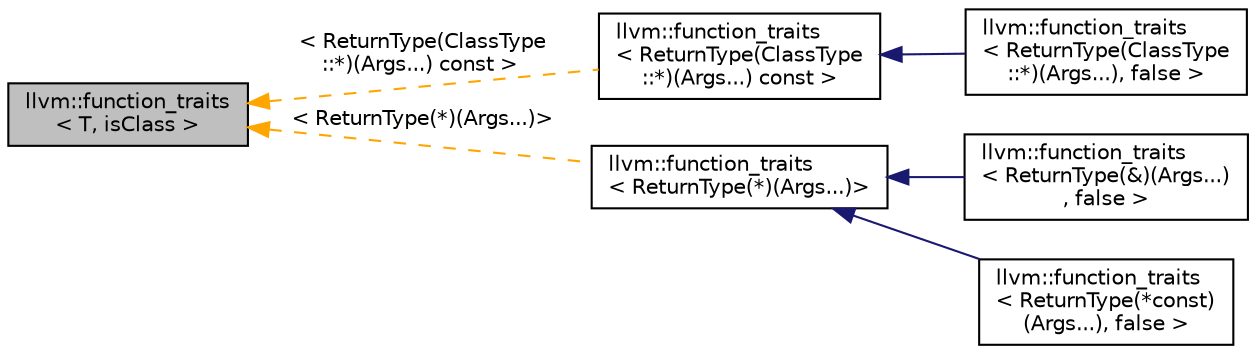 digraph "llvm::function_traits&lt; T, isClass &gt;"
{
 // LATEX_PDF_SIZE
  bgcolor="transparent";
  edge [fontname="Helvetica",fontsize="10",labelfontname="Helvetica",labelfontsize="10"];
  node [fontname="Helvetica",fontsize="10",shape=record];
  rankdir="LR";
  Node1 [label="llvm::function_traits\l\< T, isClass \>",height=0.2,width=0.4,color="black", fillcolor="grey75", style="filled", fontcolor="black",tooltip="This class provides various trait information about a callable object."];
  Node1 -> Node2 [dir="back",color="orange",fontsize="10",style="dashed",label=" \< ReturnType(ClassType\l::*)(Args...) const \>" ,fontname="Helvetica"];
  Node2 [label="llvm::function_traits\l\< ReturnType(ClassType\l::*)(Args...) const \>",height=0.2,width=0.4,color="black",URL="$structllvm_1_1function__traits.html",tooltip=" "];
  Node2 -> Node3 [dir="back",color="midnightblue",fontsize="10",style="solid",fontname="Helvetica"];
  Node3 [label="llvm::function_traits\l\< ReturnType(ClassType\l::*)(Args...), false \>",height=0.2,width=0.4,color="black",URL="$structllvm_1_1function__traits_3_01ReturnType_07ClassType_1_1_5_08_07Args_8_8_8_08_00_01false_01_4.html",tooltip="Overload for class function types."];
  Node1 -> Node4 [dir="back",color="orange",fontsize="10",style="dashed",label=" \< ReturnType(*)(Args...)\>" ,fontname="Helvetica"];
  Node4 [label="llvm::function_traits\l\< ReturnType(*)(Args...)\>",height=0.2,width=0.4,color="black",URL="$structllvm_1_1function__traits.html",tooltip=" "];
  Node4 -> Node5 [dir="back",color="midnightblue",fontsize="10",style="solid",fontname="Helvetica"];
  Node5 [label="llvm::function_traits\l\< ReturnType(&)(Args...)\l, false \>",height=0.2,width=0.4,color="black",URL="$structllvm_1_1function__traits_3_01ReturnType_07_6_08_07Args_8_8_8_08_00_01false_01_4.html",tooltip="Overload for non-class function type references."];
  Node4 -> Node6 [dir="back",color="midnightblue",fontsize="10",style="solid",fontname="Helvetica"];
  Node6 [label="llvm::function_traits\l\< ReturnType(*const)\l(Args...), false \>",height=0.2,width=0.4,color="black",URL="$structllvm_1_1function__traits_3_01ReturnType_07_5const_08_07Args_8_8_8_08_00_01false_01_4.html",tooltip=" "];
}
